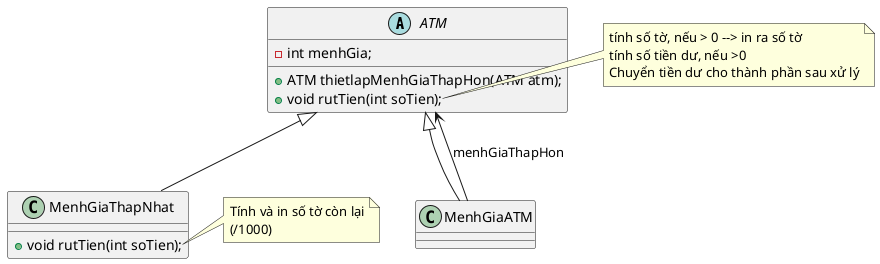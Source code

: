 @startuml
'https://plantuml.com/class-diagram

abstract class ATM
{
    - int menhGia;
    + ATM thietlapMenhGiaThapHon(ATM atm);
    + void rutTien(int soTien);
}

ATM <|-- MenhGiaATM
ATM <|-- MenhGiaThapNhat

MenhGiaATM --> ATM : menhGiaThapHon

class MenhGiaThapNhat
{
    + void rutTien(int soTien);
}
note right of ATM::rutTien
    tính số tờ, nếu > 0 --> in ra số tờ
    tính số tiền dư, nếu >0
    Chuyển tiền dư cho thành phần sau xử lý
end note


note right of MenhGiaThapNhat::rutTien
    Tính và in số tờ còn lại
    (/1000)
end note


@enduml